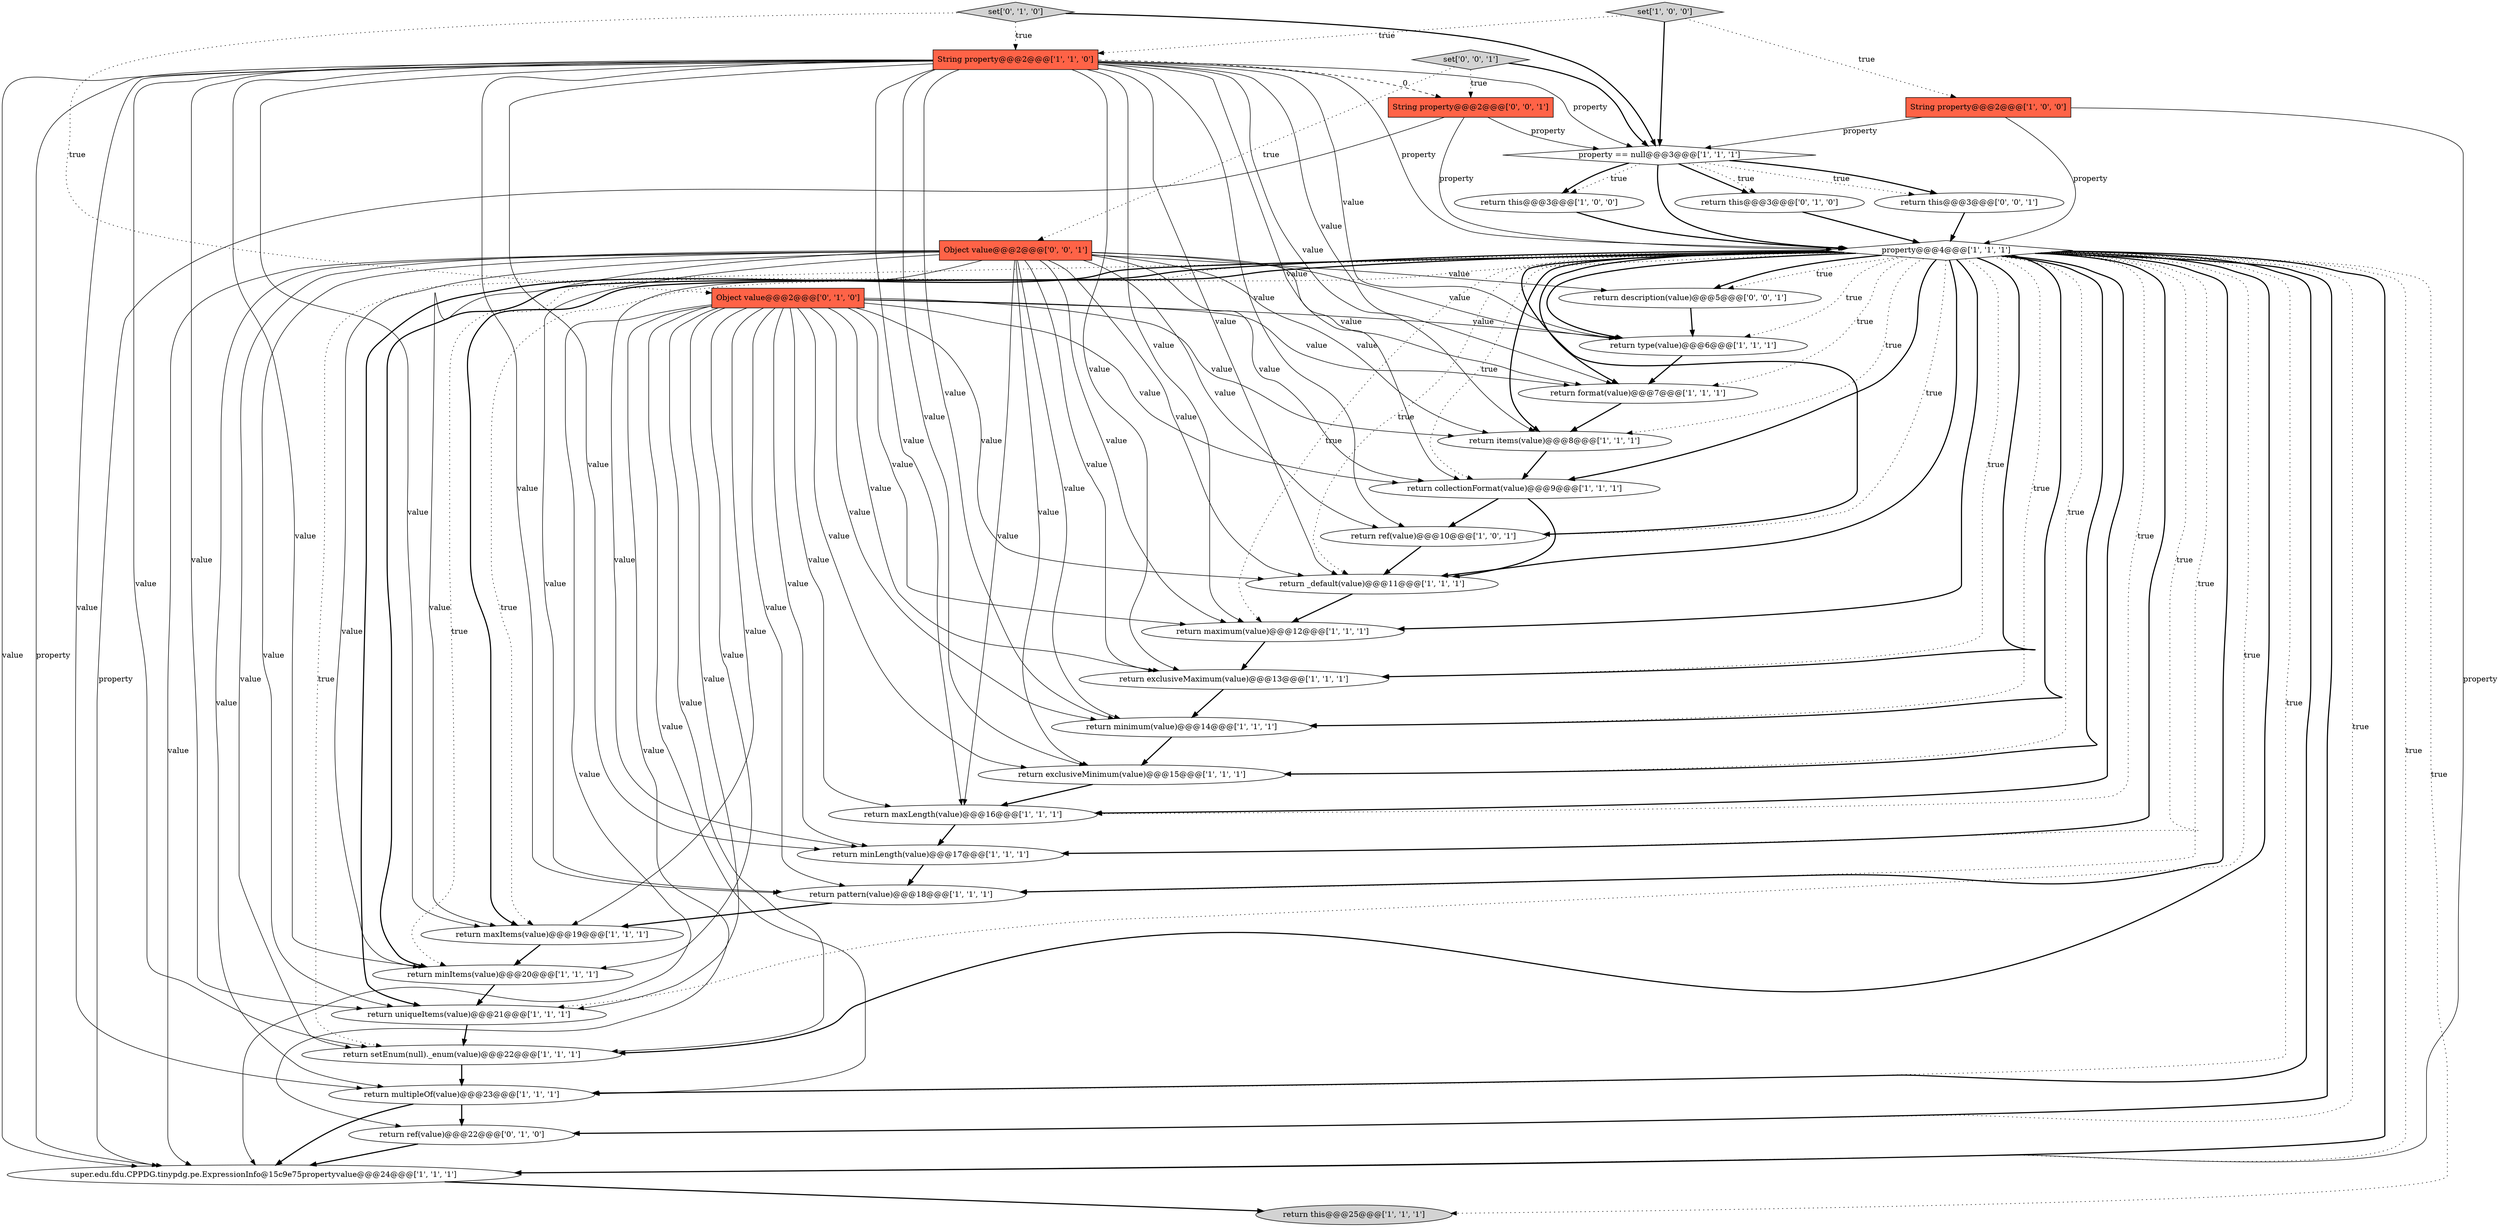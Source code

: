 digraph {
2 [style = filled, label = "return items(value)@@@8@@@['1', '1', '1']", fillcolor = white, shape = ellipse image = "AAA0AAABBB1BBB"];
17 [style = filled, label = "return minLength(value)@@@17@@@['1', '1', '1']", fillcolor = white, shape = ellipse image = "AAA0AAABBB1BBB"];
24 [style = filled, label = "return _default(value)@@@11@@@['1', '1', '1']", fillcolor = white, shape = ellipse image = "AAA0AAABBB1BBB"];
27 [style = filled, label = "Object value@@@2@@@['0', '1', '0']", fillcolor = tomato, shape = box image = "AAA0AAABBB2BBB"];
32 [style = filled, label = "return description(value)@@@5@@@['0', '0', '1']", fillcolor = white, shape = ellipse image = "AAA0AAABBB3BBB"];
15 [style = filled, label = "super.edu.fdu.CPPDG.tinypdg.pe.ExpressionInfo@15c9e75propertyvalue@@@24@@@['1', '1', '1']", fillcolor = white, shape = ellipse image = "AAA0AAABBB1BBB"];
28 [style = filled, label = "set['0', '1', '0']", fillcolor = lightgray, shape = diamond image = "AAA0AAABBB2BBB"];
0 [style = filled, label = "return this@@@3@@@['1', '0', '0']", fillcolor = white, shape = ellipse image = "AAA0AAABBB1BBB"];
31 [style = filled, label = "Object value@@@2@@@['0', '0', '1']", fillcolor = tomato, shape = box image = "AAA0AAABBB3BBB"];
22 [style = filled, label = "return exclusiveMinimum(value)@@@15@@@['1', '1', '1']", fillcolor = white, shape = ellipse image = "AAA0AAABBB1BBB"];
18 [style = filled, label = "return pattern(value)@@@18@@@['1', '1', '1']", fillcolor = white, shape = ellipse image = "AAA0AAABBB1BBB"];
3 [style = filled, label = "return setEnum(null)._enum(value)@@@22@@@['1', '1', '1']", fillcolor = white, shape = ellipse image = "AAA0AAABBB1BBB"];
12 [style = filled, label = "return ref(value)@@@10@@@['1', '0', '1']", fillcolor = white, shape = ellipse image = "AAA0AAABBB1BBB"];
26 [style = filled, label = "return this@@@3@@@['0', '1', '0']", fillcolor = white, shape = ellipse image = "AAA0AAABBB2BBB"];
16 [style = filled, label = "String property@@@2@@@['1', '1', '0']", fillcolor = tomato, shape = box image = "AAA0AAABBB1BBB"];
20 [style = filled, label = "return multipleOf(value)@@@23@@@['1', '1', '1']", fillcolor = white, shape = ellipse image = "AAA0AAABBB1BBB"];
8 [style = filled, label = "return maxItems(value)@@@19@@@['1', '1', '1']", fillcolor = white, shape = ellipse image = "AAA0AAABBB1BBB"];
11 [style = filled, label = "String property@@@2@@@['1', '0', '0']", fillcolor = tomato, shape = box image = "AAA0AAABBB1BBB"];
7 [style = filled, label = "return this@@@25@@@['1', '1', '1']", fillcolor = lightgray, shape = ellipse image = "AAA0AAABBB1BBB"];
25 [style = filled, label = "return minimum(value)@@@14@@@['1', '1', '1']", fillcolor = white, shape = ellipse image = "AAA0AAABBB1BBB"];
33 [style = filled, label = "String property@@@2@@@['0', '0', '1']", fillcolor = tomato, shape = box image = "AAA0AAABBB3BBB"];
13 [style = filled, label = "return type(value)@@@6@@@['1', '1', '1']", fillcolor = white, shape = ellipse image = "AAA0AAABBB1BBB"];
29 [style = filled, label = "return ref(value)@@@22@@@['0', '1', '0']", fillcolor = white, shape = ellipse image = "AAA1AAABBB2BBB"];
30 [style = filled, label = "return this@@@3@@@['0', '0', '1']", fillcolor = white, shape = ellipse image = "AAA0AAABBB3BBB"];
34 [style = filled, label = "set['0', '0', '1']", fillcolor = lightgray, shape = diamond image = "AAA0AAABBB3BBB"];
5 [style = filled, label = "return uniqueItems(value)@@@21@@@['1', '1', '1']", fillcolor = white, shape = ellipse image = "AAA0AAABBB1BBB"];
21 [style = filled, label = "set['1', '0', '0']", fillcolor = lightgray, shape = diamond image = "AAA0AAABBB1BBB"];
6 [style = filled, label = "return maxLength(value)@@@16@@@['1', '1', '1']", fillcolor = white, shape = ellipse image = "AAA0AAABBB1BBB"];
23 [style = filled, label = "return exclusiveMaximum(value)@@@13@@@['1', '1', '1']", fillcolor = white, shape = ellipse image = "AAA0AAABBB1BBB"];
1 [style = filled, label = "return collectionFormat(value)@@@9@@@['1', '1', '1']", fillcolor = white, shape = ellipse image = "AAA0AAABBB1BBB"];
4 [style = filled, label = "property == null@@@3@@@['1', '1', '1']", fillcolor = white, shape = diamond image = "AAA0AAABBB1BBB"];
14 [style = filled, label = "property@@@4@@@['1', '1', '1']", fillcolor = white, shape = diamond image = "AAA0AAABBB1BBB"];
19 [style = filled, label = "return format(value)@@@7@@@['1', '1', '1']", fillcolor = white, shape = ellipse image = "AAA0AAABBB1BBB"];
10 [style = filled, label = "return maximum(value)@@@12@@@['1', '1', '1']", fillcolor = white, shape = ellipse image = "AAA0AAABBB1BBB"];
9 [style = filled, label = "return minItems(value)@@@20@@@['1', '1', '1']", fillcolor = white, shape = ellipse image = "AAA0AAABBB1BBB"];
27->1 [style = solid, label="value"];
16->3 [style = solid, label="value"];
16->25 [style = solid, label="value"];
14->3 [style = bold, label=""];
31->24 [style = solid, label="value"];
14->5 [style = dotted, label="true"];
14->18 [style = dotted, label="true"];
10->23 [style = bold, label=""];
4->26 [style = bold, label=""];
14->32 [style = bold, label=""];
4->30 [style = dotted, label="true"];
4->26 [style = dotted, label="true"];
16->24 [style = solid, label="value"];
14->24 [style = bold, label=""];
14->19 [style = bold, label=""];
14->7 [style = dotted, label="true"];
16->17 [style = solid, label="value"];
16->20 [style = solid, label="value"];
4->0 [style = dotted, label="true"];
24->10 [style = bold, label=""];
12->24 [style = bold, label=""];
31->19 [style = solid, label="value"];
31->1 [style = solid, label="value"];
14->29 [style = bold, label=""];
16->8 [style = solid, label="value"];
34->4 [style = bold, label=""];
27->23 [style = solid, label="value"];
33->4 [style = solid, label="property"];
2->1 [style = bold, label=""];
16->14 [style = solid, label="property"];
14->8 [style = bold, label=""];
27->10 [style = solid, label="value"];
31->32 [style = solid, label="value"];
21->11 [style = dotted, label="true"];
14->23 [style = dotted, label="true"];
14->10 [style = bold, label=""];
21->4 [style = bold, label=""];
16->9 [style = solid, label="value"];
31->12 [style = solid, label="value"];
14->5 [style = bold, label=""];
14->17 [style = bold, label=""];
31->23 [style = solid, label="value"];
16->2 [style = solid, label="value"];
1->12 [style = bold, label=""];
31->6 [style = solid, label="value"];
20->15 [style = bold, label=""];
14->13 [style = bold, label=""];
16->5 [style = solid, label="value"];
15->7 [style = bold, label=""];
27->18 [style = solid, label="value"];
14->32 [style = dotted, label="true"];
27->17 [style = solid, label="value"];
31->13 [style = solid, label="value"];
16->19 [style = solid, label="value"];
31->3 [style = solid, label="value"];
14->2 [style = dotted, label="true"];
27->9 [style = solid, label="value"];
14->20 [style = dotted, label="true"];
20->29 [style = bold, label=""];
14->23 [style = bold, label=""];
14->22 [style = dotted, label="true"];
16->33 [style = dashed, label="0"];
31->9 [style = solid, label="value"];
33->14 [style = solid, label="property"];
19->2 [style = bold, label=""];
18->8 [style = bold, label=""];
0->14 [style = bold, label=""];
31->2 [style = solid, label="value"];
30->14 [style = bold, label=""];
14->17 [style = dotted, label="true"];
14->22 [style = bold, label=""];
31->8 [style = solid, label="value"];
31->10 [style = solid, label="value"];
31->18 [style = solid, label="value"];
23->25 [style = bold, label=""];
11->15 [style = solid, label="property"];
33->15 [style = solid, label="property"];
13->19 [style = bold, label=""];
14->3 [style = dotted, label="true"];
22->6 [style = bold, label=""];
14->1 [style = dotted, label="true"];
14->12 [style = bold, label=""];
14->9 [style = bold, label=""];
28->27 [style = dotted, label="true"];
1->24 [style = bold, label=""];
26->14 [style = bold, label=""];
14->6 [style = dotted, label="true"];
28->4 [style = bold, label=""];
16->22 [style = solid, label="value"];
14->13 [style = dotted, label="true"];
14->25 [style = dotted, label="true"];
16->15 [style = solid, label="property"];
27->5 [style = solid, label="value"];
27->29 [style = solid, label="value"];
27->15 [style = solid, label="value"];
16->6 [style = solid, label="value"];
14->24 [style = dotted, label="true"];
14->25 [style = bold, label=""];
14->2 [style = bold, label=""];
5->3 [style = bold, label=""];
34->33 [style = dotted, label="true"];
21->16 [style = dotted, label="true"];
4->0 [style = bold, label=""];
27->20 [style = solid, label="value"];
14->15 [style = bold, label=""];
9->5 [style = bold, label=""];
27->24 [style = solid, label="value"];
27->2 [style = solid, label="value"];
16->10 [style = solid, label="value"];
14->9 [style = dotted, label="true"];
31->20 [style = solid, label="value"];
16->18 [style = solid, label="value"];
32->13 [style = bold, label=""];
8->9 [style = bold, label=""];
16->15 [style = solid, label="value"];
31->5 [style = solid, label="value"];
14->18 [style = bold, label=""];
27->22 [style = solid, label="value"];
31->25 [style = solid, label="value"];
16->12 [style = solid, label="value"];
27->3 [style = solid, label="value"];
14->8 [style = dotted, label="true"];
6->17 [style = bold, label=""];
27->6 [style = solid, label="value"];
16->1 [style = solid, label="value"];
14->12 [style = dotted, label="true"];
27->13 [style = solid, label="value"];
11->4 [style = solid, label="property"];
3->20 [style = bold, label=""];
14->1 [style = bold, label=""];
31->15 [style = solid, label="value"];
14->15 [style = dotted, label="true"];
28->16 [style = dotted, label="true"];
27->25 [style = solid, label="value"];
16->23 [style = solid, label="value"];
14->29 [style = dotted, label="true"];
14->10 [style = dotted, label="true"];
34->31 [style = dotted, label="true"];
14->6 [style = bold, label=""];
14->19 [style = dotted, label="true"];
4->14 [style = bold, label=""];
29->15 [style = bold, label=""];
16->13 [style = solid, label="value"];
27->8 [style = solid, label="value"];
11->14 [style = solid, label="property"];
25->22 [style = bold, label=""];
4->30 [style = bold, label=""];
31->22 [style = solid, label="value"];
14->20 [style = bold, label=""];
31->17 [style = solid, label="value"];
27->19 [style = solid, label="value"];
16->4 [style = solid, label="property"];
17->18 [style = bold, label=""];
}
